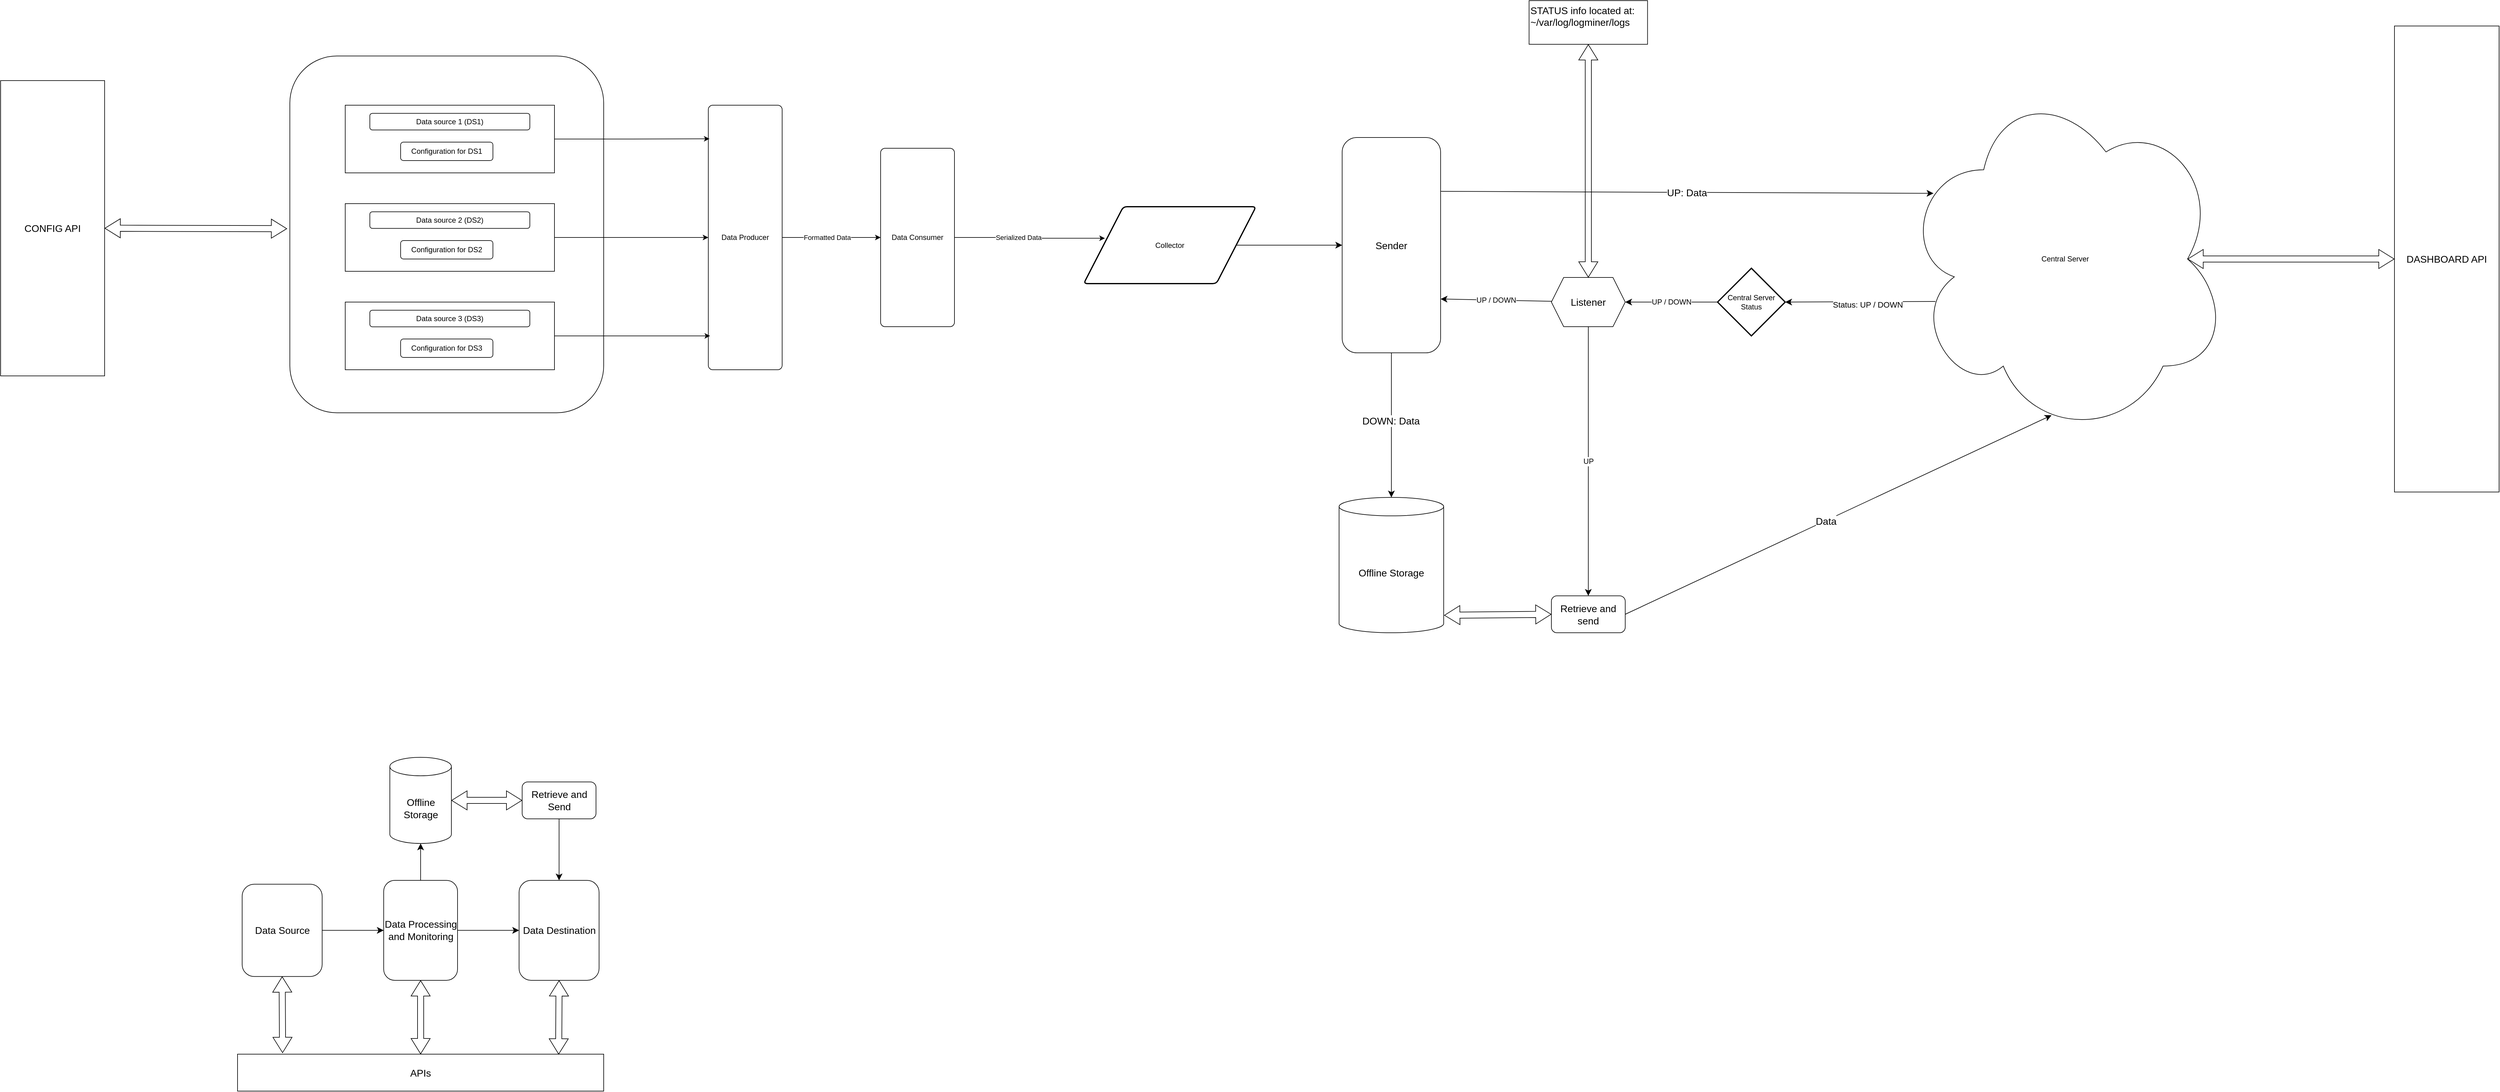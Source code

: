 <mxfile version="22.0.3" type="device">
  <diagram id="C5RBs43oDa-KdzZeNtuy" name="Page-1">
    <mxGraphModel dx="3915" dy="-244" grid="1" gridSize="10" guides="1" tooltips="1" connect="1" arrows="1" fold="1" page="1" pageScale="1" pageWidth="827" pageHeight="1169" math="0" shadow="0">
      <root>
        <mxCell id="WIyWlLk6GJQsqaUBKTNV-0" />
        <mxCell id="WIyWlLk6GJQsqaUBKTNV-1" parent="WIyWlLk6GJQsqaUBKTNV-0" />
        <mxCell id="QUHzi5nYHPNn-6x5vHx5-71" value="" style="rounded=1;whiteSpace=wrap;html=1;fontSize=16;" parent="WIyWlLk6GJQsqaUBKTNV-1" vertex="1">
          <mxGeometry x="-1470" y="1330" width="510" height="580" as="geometry" />
        </mxCell>
        <mxCell id="QUHzi5nYHPNn-6x5vHx5-0" value="" style="edgeStyle=orthogonalEdgeStyle;rounded=0;orthogonalLoop=1;jettySize=auto;html=1;" parent="WIyWlLk6GJQsqaUBKTNV-1" source="QUHzi5nYHPNn-6x5vHx5-2" target="QUHzi5nYHPNn-6x5vHx5-5" edge="1">
          <mxGeometry relative="1" as="geometry" />
        </mxCell>
        <mxCell id="QUHzi5nYHPNn-6x5vHx5-1" value="Formatted Data" style="edgeLabel;html=1;align=center;verticalAlign=middle;resizable=0;points=[];" parent="QUHzi5nYHPNn-6x5vHx5-0" vertex="1" connectable="0">
          <mxGeometry x="-0.267" y="1" relative="1" as="geometry">
            <mxPoint x="14" y="1" as="offset" />
          </mxGeometry>
        </mxCell>
        <mxCell id="QUHzi5nYHPNn-6x5vHx5-2" value="Data Producer" style="rounded=1;whiteSpace=wrap;html=1;arcSize=6;" parent="WIyWlLk6GJQsqaUBKTNV-1" vertex="1">
          <mxGeometry x="-790" y="1410" width="120" height="430" as="geometry" />
        </mxCell>
        <mxCell id="QUHzi5nYHPNn-6x5vHx5-3" value="" style="edgeStyle=orthogonalEdgeStyle;rounded=0;orthogonalLoop=1;jettySize=auto;html=1;entryX=0.123;entryY=0.41;entryDx=0;entryDy=0;entryPerimeter=0;" parent="WIyWlLk6GJQsqaUBKTNV-1" source="QUHzi5nYHPNn-6x5vHx5-5" target="QUHzi5nYHPNn-6x5vHx5-16" edge="1">
          <mxGeometry relative="1" as="geometry">
            <mxPoint x="-180" y="1625" as="targetPoint" />
          </mxGeometry>
        </mxCell>
        <mxCell id="QUHzi5nYHPNn-6x5vHx5-4" value="Serialized Data" style="edgeLabel;html=1;align=center;verticalAlign=middle;resizable=0;points=[];" parent="QUHzi5nYHPNn-6x5vHx5-3" vertex="1" connectable="0">
          <mxGeometry x="-0.158" relative="1" as="geometry">
            <mxPoint as="offset" />
          </mxGeometry>
        </mxCell>
        <mxCell id="QUHzi5nYHPNn-6x5vHx5-5" value="Data Consumer" style="whiteSpace=wrap;html=1;rounded=1;arcSize=6;" parent="WIyWlLk6GJQsqaUBKTNV-1" vertex="1">
          <mxGeometry x="-510" y="1480" width="120" height="290" as="geometry" />
        </mxCell>
        <mxCell id="QUHzi5nYHPNn-6x5vHx5-9" value="" style="group" parent="WIyWlLk6GJQsqaUBKTNV-1" vertex="1" connectable="0">
          <mxGeometry x="-1380" y="1410" width="340" height="110" as="geometry" />
        </mxCell>
        <mxCell id="QUHzi5nYHPNn-6x5vHx5-10" value="" style="rounded=0;whiteSpace=wrap;html=1;" parent="QUHzi5nYHPNn-6x5vHx5-9" vertex="1">
          <mxGeometry width="340" height="110.0" as="geometry" />
        </mxCell>
        <mxCell id="QUHzi5nYHPNn-6x5vHx5-11" value="Data source 1 (DS1)" style="rounded=1;whiteSpace=wrap;html=1;" parent="QUHzi5nYHPNn-6x5vHx5-9" vertex="1">
          <mxGeometry x="40" y="13.2" width="260" height="27.044" as="geometry" />
        </mxCell>
        <mxCell id="QUHzi5nYHPNn-6x5vHx5-12" value="Configuration for DS1" style="rounded=1;whiteSpace=wrap;html=1;" parent="QUHzi5nYHPNn-6x5vHx5-9" vertex="1">
          <mxGeometry x="90" y="60" width="150" height="30" as="geometry" />
        </mxCell>
        <mxCell id="QUHzi5nYHPNn-6x5vHx5-48" value="UP / DOWN" style="edgeStyle=none;curved=1;rounded=0;orthogonalLoop=1;jettySize=auto;html=1;entryX=1;entryY=0.5;entryDx=0;entryDy=0;fontSize=12;startSize=8;endSize=8;" parent="WIyWlLk6GJQsqaUBKTNV-1" source="QUHzi5nYHPNn-6x5vHx5-14" target="QUHzi5nYHPNn-6x5vHx5-37" edge="1">
          <mxGeometry relative="1" as="geometry" />
        </mxCell>
        <mxCell id="QUHzi5nYHPNn-6x5vHx5-14" value="Central Server Status" style="strokeWidth=2;html=1;shape=mxgraph.flowchart.decision;whiteSpace=wrap;" parent="WIyWlLk6GJQsqaUBKTNV-1" vertex="1">
          <mxGeometry x="850" y="1675" width="110" height="110" as="geometry" />
        </mxCell>
        <mxCell id="QUHzi5nYHPNn-6x5vHx5-16" value="Collector" style="shape=parallelogram;html=1;strokeWidth=2;perimeter=parallelogramPerimeter;whiteSpace=wrap;rounded=1;arcSize=12;size=0.23;" parent="WIyWlLk6GJQsqaUBKTNV-1" vertex="1">
          <mxGeometry x="-180" y="1575" width="280" height="125" as="geometry" />
        </mxCell>
        <mxCell id="QUHzi5nYHPNn-6x5vHx5-23" value="Central Server" style="ellipse;shape=cloud;whiteSpace=wrap;html=1;" parent="WIyWlLk6GJQsqaUBKTNV-1" vertex="1">
          <mxGeometry x="1150" y="1370" width="530" height="580" as="geometry" />
        </mxCell>
        <mxCell id="QUHzi5nYHPNn-6x5vHx5-26" style="edgeStyle=orthogonalEdgeStyle;rounded=0;orthogonalLoop=1;jettySize=auto;html=1;entryX=0;entryY=0.5;entryDx=0;entryDy=0;" parent="WIyWlLk6GJQsqaUBKTNV-1" source="QUHzi5nYHPNn-6x5vHx5-27" target="QUHzi5nYHPNn-6x5vHx5-2" edge="1">
          <mxGeometry relative="1" as="geometry" />
        </mxCell>
        <mxCell id="QUHzi5nYHPNn-6x5vHx5-27" value="" style="rounded=0;whiteSpace=wrap;html=1;" parent="WIyWlLk6GJQsqaUBKTNV-1" vertex="1">
          <mxGeometry x="-1380" y="1570" width="340" height="110.0" as="geometry" />
        </mxCell>
        <mxCell id="QUHzi5nYHPNn-6x5vHx5-28" value="" style="group" parent="WIyWlLk6GJQsqaUBKTNV-1" vertex="1" connectable="0">
          <mxGeometry x="-1380" y="1570" width="340" height="110" as="geometry" />
        </mxCell>
        <mxCell id="QUHzi5nYHPNn-6x5vHx5-29" value="Data source 2 (DS2)" style="rounded=1;whiteSpace=wrap;html=1;" parent="QUHzi5nYHPNn-6x5vHx5-28" vertex="1">
          <mxGeometry x="40.0" y="13.2" width="260" height="27.044" as="geometry" />
        </mxCell>
        <mxCell id="QUHzi5nYHPNn-6x5vHx5-30" value="Configuration for DS2" style="rounded=1;whiteSpace=wrap;html=1;" parent="QUHzi5nYHPNn-6x5vHx5-28" vertex="1">
          <mxGeometry x="90" y="60" width="150" height="30" as="geometry" />
        </mxCell>
        <mxCell id="QUHzi5nYHPNn-6x5vHx5-31" value="" style="rounded=0;whiteSpace=wrap;html=1;" parent="WIyWlLk6GJQsqaUBKTNV-1" vertex="1">
          <mxGeometry x="-1380" y="1730" width="340" height="110.0" as="geometry" />
        </mxCell>
        <mxCell id="QUHzi5nYHPNn-6x5vHx5-32" value="" style="group" parent="WIyWlLk6GJQsqaUBKTNV-1" vertex="1" connectable="0">
          <mxGeometry x="-1380" y="1730" width="340" height="110" as="geometry" />
        </mxCell>
        <mxCell id="QUHzi5nYHPNn-6x5vHx5-33" value="Data source 3 (DS3)" style="rounded=1;whiteSpace=wrap;html=1;" parent="QUHzi5nYHPNn-6x5vHx5-32" vertex="1">
          <mxGeometry x="40.0" y="13.2" width="260" height="27.044" as="geometry" />
        </mxCell>
        <mxCell id="QUHzi5nYHPNn-6x5vHx5-34" value="Configuration for DS3" style="rounded=1;whiteSpace=wrap;html=1;" parent="QUHzi5nYHPNn-6x5vHx5-32" vertex="1">
          <mxGeometry x="90" y="60" width="150" height="30" as="geometry" />
        </mxCell>
        <mxCell id="QUHzi5nYHPNn-6x5vHx5-35" style="edgeStyle=orthogonalEdgeStyle;rounded=0;orthogonalLoop=1;jettySize=auto;html=1;entryX=0.016;entryY=0.127;entryDx=0;entryDy=0;entryPerimeter=0;" parent="WIyWlLk6GJQsqaUBKTNV-1" source="QUHzi5nYHPNn-6x5vHx5-10" target="QUHzi5nYHPNn-6x5vHx5-2" edge="1">
          <mxGeometry relative="1" as="geometry" />
        </mxCell>
        <mxCell id="QUHzi5nYHPNn-6x5vHx5-36" style="edgeStyle=orthogonalEdgeStyle;rounded=0;orthogonalLoop=1;jettySize=auto;html=1;entryX=0.024;entryY=0.872;entryDx=0;entryDy=0;entryPerimeter=0;" parent="WIyWlLk6GJQsqaUBKTNV-1" source="QUHzi5nYHPNn-6x5vHx5-31" target="QUHzi5nYHPNn-6x5vHx5-2" edge="1">
          <mxGeometry relative="1" as="geometry" />
        </mxCell>
        <mxCell id="QUHzi5nYHPNn-6x5vHx5-64" value="UP / DOWN" style="edgeStyle=none;curved=1;rounded=0;orthogonalLoop=1;jettySize=auto;html=1;entryX=1;entryY=0.75;entryDx=0;entryDy=0;fontSize=12;startSize=8;endSize=8;" parent="WIyWlLk6GJQsqaUBKTNV-1" source="QUHzi5nYHPNn-6x5vHx5-37" target="QUHzi5nYHPNn-6x5vHx5-62" edge="1">
          <mxGeometry relative="1" as="geometry" />
        </mxCell>
        <mxCell id="QUHzi5nYHPNn-6x5vHx5-37" value="Listener" style="shape=hexagon;perimeter=hexagonPerimeter2;whiteSpace=wrap;html=1;fixedSize=1;fontSize=16;" parent="WIyWlLk6GJQsqaUBKTNV-1" vertex="1">
          <mxGeometry x="580" y="1690" width="120" height="80" as="geometry" />
        </mxCell>
        <mxCell id="QUHzi5nYHPNn-6x5vHx5-46" value="Offline Storage" style="shape=cylinder3;whiteSpace=wrap;html=1;boundedLbl=1;backgroundOutline=1;size=15;fontSize=16;" parent="WIyWlLk6GJQsqaUBKTNV-1" vertex="1">
          <mxGeometry x="235" y="2047.5" width="170" height="220" as="geometry" />
        </mxCell>
        <mxCell id="QUHzi5nYHPNn-6x5vHx5-50" style="edgeStyle=none;curved=1;rounded=0;orthogonalLoop=1;jettySize=auto;html=1;entryX=1;entryY=0.5;entryDx=0;entryDy=0;entryPerimeter=0;fontSize=12;startSize=8;endSize=8;exitX=0.102;exitY=0.619;exitDx=0;exitDy=0;exitPerimeter=0;" parent="WIyWlLk6GJQsqaUBKTNV-1" source="QUHzi5nYHPNn-6x5vHx5-23" target="QUHzi5nYHPNn-6x5vHx5-14" edge="1">
          <mxGeometry relative="1" as="geometry">
            <mxPoint x="1010" y="1410" as="sourcePoint" />
          </mxGeometry>
        </mxCell>
        <mxCell id="QUHzi5nYHPNn-6x5vHx5-51" value="&lt;font style=&quot;font-size: 13px;&quot;&gt;Status: UP / DOWN&lt;/font&gt;" style="edgeLabel;html=1;align=center;verticalAlign=middle;resizable=0;points=[];fontSize=16;" parent="QUHzi5nYHPNn-6x5vHx5-50" vertex="1" connectable="0">
          <mxGeometry x="-0.093" y="3" relative="1" as="geometry">
            <mxPoint as="offset" />
          </mxGeometry>
        </mxCell>
        <mxCell id="QUHzi5nYHPNn-6x5vHx5-58" value="UP" style="edgeStyle=none;curved=1;rounded=0;orthogonalLoop=1;jettySize=auto;html=1;entryX=0.5;entryY=0;entryDx=0;entryDy=0;fontSize=12;startSize=8;endSize=8;" parent="WIyWlLk6GJQsqaUBKTNV-1" source="QUHzi5nYHPNn-6x5vHx5-37" target="QUHzi5nYHPNn-6x5vHx5-55" edge="1">
          <mxGeometry relative="1" as="geometry">
            <mxPoint x="800" y="2040" as="sourcePoint" />
          </mxGeometry>
        </mxCell>
        <mxCell id="QUHzi5nYHPNn-6x5vHx5-55" value="Retrieve and send" style="rounded=1;whiteSpace=wrap;html=1;fontSize=16;" parent="WIyWlLk6GJQsqaUBKTNV-1" vertex="1">
          <mxGeometry x="580" y="2207.5" width="120" height="60" as="geometry" />
        </mxCell>
        <mxCell id="QUHzi5nYHPNn-6x5vHx5-57" value="" style="shape=flexArrow;endArrow=classic;startArrow=classic;html=1;rounded=0;fontSize=12;startSize=8;endSize=8;curved=1;exitX=1.005;exitY=0.871;exitDx=0;exitDy=0;exitPerimeter=0;entryX=0;entryY=0.5;entryDx=0;entryDy=0;" parent="WIyWlLk6GJQsqaUBKTNV-1" source="QUHzi5nYHPNn-6x5vHx5-46" target="QUHzi5nYHPNn-6x5vHx5-55" edge="1">
          <mxGeometry width="100" height="100" relative="1" as="geometry">
            <mxPoint x="755" y="2207.5" as="sourcePoint" />
            <mxPoint x="855" y="2107.5" as="targetPoint" />
          </mxGeometry>
        </mxCell>
        <mxCell id="QUHzi5nYHPNn-6x5vHx5-59" style="edgeStyle=none;curved=1;rounded=0;orthogonalLoop=1;jettySize=auto;html=1;entryX=0.458;entryY=0.938;entryDx=0;entryDy=0;entryPerimeter=0;fontSize=12;startSize=8;endSize=8;exitX=1;exitY=0.5;exitDx=0;exitDy=0;" parent="WIyWlLk6GJQsqaUBKTNV-1" source="QUHzi5nYHPNn-6x5vHx5-55" target="QUHzi5nYHPNn-6x5vHx5-23" edge="1">
          <mxGeometry relative="1" as="geometry">
            <mxPoint x="1521" y="1779.1" as="targetPoint" />
          </mxGeometry>
        </mxCell>
        <mxCell id="QUHzi5nYHPNn-6x5vHx5-66" value="Data" style="edgeLabel;html=1;align=center;verticalAlign=middle;resizable=0;points=[];fontSize=16;" parent="QUHzi5nYHPNn-6x5vHx5-59" vertex="1" connectable="0">
          <mxGeometry x="-0.057" y="-1" relative="1" as="geometry">
            <mxPoint x="-1" as="offset" />
          </mxGeometry>
        </mxCell>
        <mxCell id="QUHzi5nYHPNn-6x5vHx5-62" value="Sender" style="rounded=1;whiteSpace=wrap;html=1;fontSize=16;" parent="WIyWlLk6GJQsqaUBKTNV-1" vertex="1">
          <mxGeometry x="240" y="1462.5" width="160" height="350" as="geometry" />
        </mxCell>
        <mxCell id="QUHzi5nYHPNn-6x5vHx5-63" style="edgeStyle=none;curved=1;rounded=0;orthogonalLoop=1;jettySize=auto;html=1;entryX=0;entryY=0.5;entryDx=0;entryDy=0;fontSize=12;startSize=8;endSize=8;" parent="WIyWlLk6GJQsqaUBKTNV-1" source="QUHzi5nYHPNn-6x5vHx5-16" target="QUHzi5nYHPNn-6x5vHx5-62" edge="1">
          <mxGeometry relative="1" as="geometry" />
        </mxCell>
        <mxCell id="QUHzi5nYHPNn-6x5vHx5-65" value="&lt;font style=&quot;font-size: 16px;&quot;&gt;UP: Data&lt;/font&gt;" style="endArrow=classic;html=1;rounded=0;fontSize=12;startSize=8;endSize=8;curved=1;exitX=1;exitY=0.25;exitDx=0;exitDy=0;entryX=0.096;entryY=0.316;entryDx=0;entryDy=0;entryPerimeter=0;" parent="WIyWlLk6GJQsqaUBKTNV-1" source="QUHzi5nYHPNn-6x5vHx5-62" target="QUHzi5nYHPNn-6x5vHx5-23" edge="1">
          <mxGeometry width="50" height="50" relative="1" as="geometry">
            <mxPoint x="1020" y="1650" as="sourcePoint" />
            <mxPoint x="890" y="1520" as="targetPoint" />
          </mxGeometry>
        </mxCell>
        <mxCell id="QUHzi5nYHPNn-6x5vHx5-67" style="edgeStyle=none;curved=1;rounded=0;orthogonalLoop=1;jettySize=auto;html=1;entryX=0.5;entryY=0;entryDx=0;entryDy=0;entryPerimeter=0;fontSize=12;startSize=8;endSize=8;" parent="WIyWlLk6GJQsqaUBKTNV-1" source="QUHzi5nYHPNn-6x5vHx5-62" target="QUHzi5nYHPNn-6x5vHx5-46" edge="1">
          <mxGeometry relative="1" as="geometry" />
        </mxCell>
        <mxCell id="QUHzi5nYHPNn-6x5vHx5-68" value="DOWN: Data" style="edgeLabel;html=1;align=center;verticalAlign=middle;resizable=0;points=[];fontSize=16;" parent="QUHzi5nYHPNn-6x5vHx5-67" vertex="1" connectable="0">
          <mxGeometry x="-0.068" y="-1" relative="1" as="geometry">
            <mxPoint y="1" as="offset" />
          </mxGeometry>
        </mxCell>
        <mxCell id="QUHzi5nYHPNn-6x5vHx5-73" value="CONFIG API" style="rounded=0;whiteSpace=wrap;html=1;fontSize=16;" parent="WIyWlLk6GJQsqaUBKTNV-1" vertex="1">
          <mxGeometry x="-1940" y="1370" width="169" height="480" as="geometry" />
        </mxCell>
        <mxCell id="QUHzi5nYHPNn-6x5vHx5-78" value="DASHBOARD API" style="rounded=0;whiteSpace=wrap;html=1;fontSize=16;" parent="WIyWlLk6GJQsqaUBKTNV-1" vertex="1">
          <mxGeometry x="1950" y="1281.25" width="170" height="757.5" as="geometry" />
        </mxCell>
        <mxCell id="QUHzi5nYHPNn-6x5vHx5-80" value="" style="shape=flexArrow;endArrow=classic;startArrow=classic;html=1;rounded=0;fontSize=12;startSize=8;endSize=8;curved=1;exitX=0.875;exitY=0.5;exitDx=0;exitDy=0;exitPerimeter=0;entryX=0;entryY=0.5;entryDx=0;entryDy=0;" parent="WIyWlLk6GJQsqaUBKTNV-1" source="QUHzi5nYHPNn-6x5vHx5-23" target="QUHzi5nYHPNn-6x5vHx5-78" edge="1">
          <mxGeometry width="100" height="100" relative="1" as="geometry">
            <mxPoint x="1800" y="1700" as="sourcePoint" />
            <mxPoint x="1900" y="1600" as="targetPoint" />
          </mxGeometry>
        </mxCell>
        <mxCell id="QUHzi5nYHPNn-6x5vHx5-82" value="" style="shape=flexArrow;endArrow=classic;startArrow=classic;html=1;rounded=0;fontSize=12;startSize=8;endSize=8;curved=1;entryX=-0.009;entryY=0.484;entryDx=0;entryDy=0;entryPerimeter=0;exitX=1;exitY=0.5;exitDx=0;exitDy=0;" parent="WIyWlLk6GJQsqaUBKTNV-1" source="QUHzi5nYHPNn-6x5vHx5-73" target="QUHzi5nYHPNn-6x5vHx5-71" edge="1">
          <mxGeometry width="100" height="100" relative="1" as="geometry">
            <mxPoint x="-1230" y="2170" as="sourcePoint" />
            <mxPoint x="-1130" y="2070" as="targetPoint" />
          </mxGeometry>
        </mxCell>
        <mxCell id="QUHzi5nYHPNn-6x5vHx5-83" value="STATUS info located at:&lt;br&gt;&lt;div style=&quot;&quot;&gt;&lt;span style=&quot;background-color: initial;&quot;&gt;~/var/log/logminer/logs&lt;/span&gt;&lt;/div&gt;" style="rounded=1;whiteSpace=wrap;html=1;fontSize=16;arcSize=0;verticalAlign=top;align=left;" parent="WIyWlLk6GJQsqaUBKTNV-1" vertex="1">
          <mxGeometry x="543.75" y="1240" width="192.5" height="71" as="geometry" />
        </mxCell>
        <mxCell id="QUHzi5nYHPNn-6x5vHx5-84" value="" style="shape=flexArrow;endArrow=classic;startArrow=classic;html=1;rounded=0;fontSize=12;startSize=8;endSize=8;curved=1;entryX=0.5;entryY=1;entryDx=0;entryDy=0;exitX=0.5;exitY=0;exitDx=0;exitDy=0;" parent="WIyWlLk6GJQsqaUBKTNV-1" source="QUHzi5nYHPNn-6x5vHx5-37" target="QUHzi5nYHPNn-6x5vHx5-83" edge="1">
          <mxGeometry width="100" height="100" relative="1" as="geometry">
            <mxPoint x="600" y="1570" as="sourcePoint" />
            <mxPoint x="700" y="1470" as="targetPoint" />
          </mxGeometry>
        </mxCell>
        <mxCell id="8gs1ZmpcP86NDwauE60m-3" style="edgeStyle=none;curved=1;rounded=0;orthogonalLoop=1;jettySize=auto;html=1;entryX=0;entryY=0.5;entryDx=0;entryDy=0;fontSize=12;startSize=8;endSize=8;" parent="WIyWlLk6GJQsqaUBKTNV-1" source="8gs1ZmpcP86NDwauE60m-0" target="8gs1ZmpcP86NDwauE60m-1" edge="1">
          <mxGeometry relative="1" as="geometry" />
        </mxCell>
        <mxCell id="8gs1ZmpcP86NDwauE60m-0" value="Data Source" style="rounded=1;whiteSpace=wrap;html=1;fontSize=16;" parent="WIyWlLk6GJQsqaUBKTNV-1" vertex="1">
          <mxGeometry x="-1547.5" y="2676.25" width="130" height="150" as="geometry" />
        </mxCell>
        <mxCell id="8gs1ZmpcP86NDwauE60m-4" style="edgeStyle=none;curved=1;rounded=0;orthogonalLoop=1;jettySize=auto;html=1;entryX=0;entryY=0.5;entryDx=0;entryDy=0;fontSize=12;startSize=8;endSize=8;" parent="WIyWlLk6GJQsqaUBKTNV-1" source="8gs1ZmpcP86NDwauE60m-1" target="8gs1ZmpcP86NDwauE60m-2" edge="1">
          <mxGeometry relative="1" as="geometry" />
        </mxCell>
        <mxCell id="8gs1ZmpcP86NDwauE60m-1" value="Data Processing&lt;br&gt;and Monitoring" style="rounded=1;whiteSpace=wrap;html=1;fontSize=16;" parent="WIyWlLk6GJQsqaUBKTNV-1" vertex="1">
          <mxGeometry x="-1317.5" y="2670" width="120" height="162.5" as="geometry" />
        </mxCell>
        <mxCell id="8gs1ZmpcP86NDwauE60m-2" value="Data Destination" style="rounded=1;whiteSpace=wrap;html=1;fontSize=16;" parent="WIyWlLk6GJQsqaUBKTNV-1" vertex="1">
          <mxGeometry x="-1097.5" y="2670" width="130" height="162.5" as="geometry" />
        </mxCell>
        <mxCell id="8gs1ZmpcP86NDwauE60m-5" value="APIs" style="rounded=0;whiteSpace=wrap;html=1;fontSize=16;" parent="WIyWlLk6GJQsqaUBKTNV-1" vertex="1">
          <mxGeometry x="-1555" y="2952.5" width="595" height="60" as="geometry" />
        </mxCell>
        <mxCell id="8gs1ZmpcP86NDwauE60m-7" value="" style="shape=flexArrow;endArrow=classic;startArrow=classic;html=1;rounded=0;fontSize=12;startSize=8;endSize=8;curved=1;entryX=0.5;entryY=1;entryDx=0;entryDy=0;exitX=0.123;exitY=-0.032;exitDx=0;exitDy=0;exitPerimeter=0;" parent="WIyWlLk6GJQsqaUBKTNV-1" source="8gs1ZmpcP86NDwauE60m-5" target="8gs1ZmpcP86NDwauE60m-0" edge="1">
          <mxGeometry width="100" height="100" relative="1" as="geometry">
            <mxPoint x="-1497.5" y="2952.5" as="sourcePoint" />
            <mxPoint x="-1397.5" y="2842.5" as="targetPoint" />
          </mxGeometry>
        </mxCell>
        <mxCell id="8gs1ZmpcP86NDwauE60m-8" value="" style="shape=flexArrow;endArrow=classic;startArrow=classic;html=1;rounded=0;fontSize=12;startSize=8;endSize=8;curved=1;entryX=0.5;entryY=1;entryDx=0;entryDy=0;exitX=0.5;exitY=0;exitDx=0;exitDy=0;" parent="WIyWlLk6GJQsqaUBKTNV-1" source="8gs1ZmpcP86NDwauE60m-5" target="8gs1ZmpcP86NDwauE60m-1" edge="1">
          <mxGeometry width="100" height="100" relative="1" as="geometry">
            <mxPoint x="-1257.5" y="2922.5" as="sourcePoint" />
            <mxPoint x="-1242.5" y="2872.5" as="targetPoint" />
          </mxGeometry>
        </mxCell>
        <mxCell id="8gs1ZmpcP86NDwauE60m-9" value="" style="shape=flexArrow;endArrow=classic;startArrow=classic;html=1;rounded=0;fontSize=12;startSize=8;endSize=8;curved=1;entryX=0.5;entryY=1;entryDx=0;entryDy=0;exitX=0.877;exitY=0.007;exitDx=0;exitDy=0;exitPerimeter=0;" parent="WIyWlLk6GJQsqaUBKTNV-1" source="8gs1ZmpcP86NDwauE60m-5" target="8gs1ZmpcP86NDwauE60m-2" edge="1">
          <mxGeometry width="100" height="100" relative="1" as="geometry">
            <mxPoint x="-1027.5" y="2952.5" as="sourcePoint" />
            <mxPoint x="-1025" y="2842.5" as="targetPoint" />
          </mxGeometry>
        </mxCell>
        <mxCell id="8gs1ZmpcP86NDwauE60m-11" value="Offline Storage" style="shape=cylinder3;whiteSpace=wrap;html=1;boundedLbl=1;backgroundOutline=1;size=15;fontSize=16;" parent="WIyWlLk6GJQsqaUBKTNV-1" vertex="1">
          <mxGeometry x="-1307.5" y="2470" width="100" height="140" as="geometry" />
        </mxCell>
        <mxCell id="8gs1ZmpcP86NDwauE60m-12" style="edgeStyle=none;curved=1;rounded=0;orthogonalLoop=1;jettySize=auto;html=1;entryX=0.5;entryY=1;entryDx=0;entryDy=0;entryPerimeter=0;fontSize=12;startSize=8;endSize=8;" parent="WIyWlLk6GJQsqaUBKTNV-1" source="8gs1ZmpcP86NDwauE60m-1" target="8gs1ZmpcP86NDwauE60m-11" edge="1">
          <mxGeometry relative="1" as="geometry" />
        </mxCell>
        <mxCell id="8gs1ZmpcP86NDwauE60m-15" style="edgeStyle=none;curved=1;rounded=0;orthogonalLoop=1;jettySize=auto;html=1;fontSize=12;startSize=8;endSize=8;" parent="WIyWlLk6GJQsqaUBKTNV-1" source="8gs1ZmpcP86NDwauE60m-13" target="8gs1ZmpcP86NDwauE60m-2" edge="1">
          <mxGeometry relative="1" as="geometry" />
        </mxCell>
        <mxCell id="8gs1ZmpcP86NDwauE60m-13" value="Retrieve and Send" style="rounded=1;whiteSpace=wrap;html=1;fontSize=16;" parent="WIyWlLk6GJQsqaUBKTNV-1" vertex="1">
          <mxGeometry x="-1092.5" y="2510" width="120" height="60" as="geometry" />
        </mxCell>
        <mxCell id="8gs1ZmpcP86NDwauE60m-14" value="" style="shape=flexArrow;endArrow=classic;startArrow=classic;html=1;rounded=0;fontSize=12;startSize=8;endSize=8;curved=1;exitX=1;exitY=0.5;exitDx=0;exitDy=0;exitPerimeter=0;entryX=0;entryY=0.5;entryDx=0;entryDy=0;" parent="WIyWlLk6GJQsqaUBKTNV-1" source="8gs1ZmpcP86NDwauE60m-11" target="8gs1ZmpcP86NDwauE60m-13" edge="1">
          <mxGeometry width="100" height="100" relative="1" as="geometry">
            <mxPoint x="-1187.5" y="2532.5" as="sourcePoint" />
            <mxPoint x="-1087.5" y="2432.5" as="targetPoint" />
          </mxGeometry>
        </mxCell>
      </root>
    </mxGraphModel>
  </diagram>
</mxfile>
